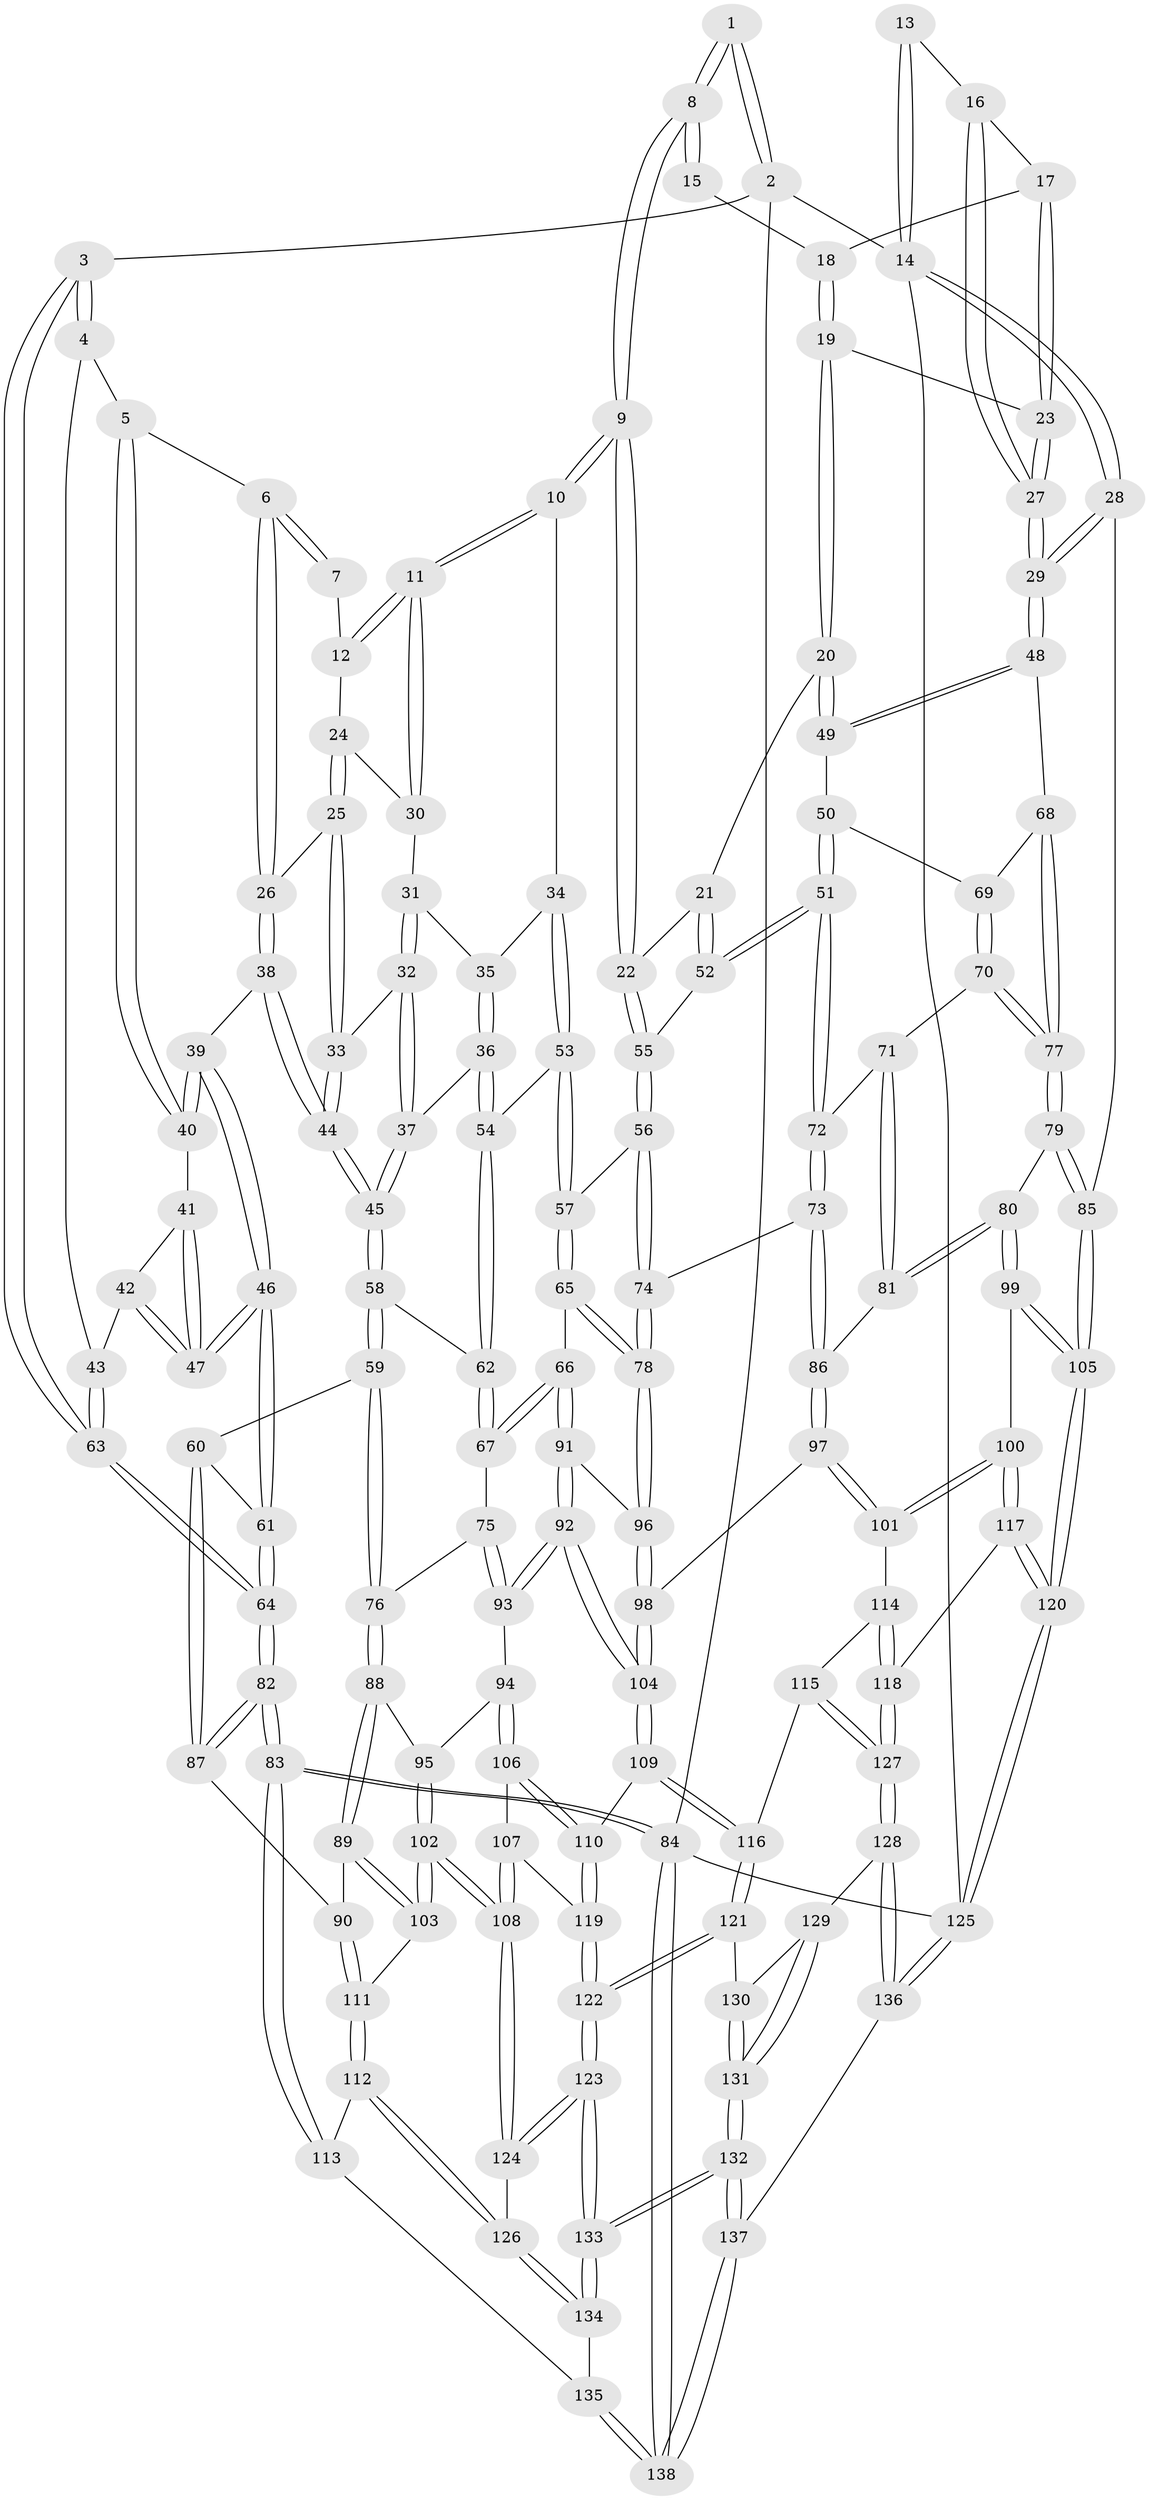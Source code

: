 // coarse degree distribution, {4: 0.5060240963855421, 7: 0.012048192771084338, 5: 0.2891566265060241, 2: 0.012048192771084338, 6: 0.0963855421686747, 3: 0.08433734939759036}
// Generated by graph-tools (version 1.1) at 2025/42/03/06/25 10:42:31]
// undirected, 138 vertices, 342 edges
graph export_dot {
graph [start="1"]
  node [color=gray90,style=filled];
  1 [pos="+0.35284787273969803+0"];
  2 [pos="+0+0"];
  3 [pos="+0+0"];
  4 [pos="+0.040801321967678016+0.04207344394669106"];
  5 [pos="+0.07090623844393859+0.06444658971242138"];
  6 [pos="+0.2163862150836851+0.11562959628868728"];
  7 [pos="+0.32092801828047035+0.03022239663276741"];
  8 [pos="+0.6499477921667404+0"];
  9 [pos="+0.5858308534197254+0.10214909397068585"];
  10 [pos="+0.515987570292868+0.1301611897962149"];
  11 [pos="+0.49186949311437167+0.12572960981701017"];
  12 [pos="+0.3953767457123293+0.09449792727784564"];
  13 [pos="+1+0"];
  14 [pos="+1+0"];
  15 [pos="+0.6968797841358642+0"];
  16 [pos="+0.9564828600254821+0.09511716493282847"];
  17 [pos="+0.8859653126493434+0.07085144528364058"];
  18 [pos="+0.8478687911792167+0.049746428653983474"];
  19 [pos="+0.8134698577439409+0.19258938440332954"];
  20 [pos="+0.807782828400617+0.19591944119122356"];
  21 [pos="+0.7647367995305983+0.18719847714139762"];
  22 [pos="+0.5936580125079566+0.11480305081594996"];
  23 [pos="+0.8832934966097505+0.19371335055952804"];
  24 [pos="+0.3066680713810701+0.15523987311692372"];
  25 [pos="+0.26669654717357716+0.173063528889563"];
  26 [pos="+0.2514774723933988+0.16547978691052928"];
  27 [pos="+1+0.2323750941185268"];
  28 [pos="+1+0.2597977002452187"];
  29 [pos="+1+0.25978609749300546"];
  30 [pos="+0.3783861101069282+0.16445121611163363"];
  31 [pos="+0.33783352677574247+0.200995688564528"];
  32 [pos="+0.28882558094579447+0.19599442431694547"];
  33 [pos="+0.2724133106185666+0.1796678236402747"];
  34 [pos="+0.47815247063296445+0.18083896470657906"];
  35 [pos="+0.3565875034324508+0.20898120315461433"];
  36 [pos="+0.38773500841453323+0.2950622388628303"];
  37 [pos="+0.3166325916083802+0.27788272198455377"];
  38 [pos="+0.20306218355637676+0.25582326792900784"];
  39 [pos="+0.187980355283345+0.2636969668111703"];
  40 [pos="+0.11446747652117176+0.21553846990328626"];
  41 [pos="+0.11329713115829762+0.22001913599214376"];
  42 [pos="+0.03566243323527755+0.310226869855027"];
  43 [pos="+0.0327644656793992+0.30919797161870805"];
  44 [pos="+0.25176789056993987+0.2969297096475705"];
  45 [pos="+0.2704543834364712+0.3192999060935962"];
  46 [pos="+0.13368194264267738+0.3796454866184549"];
  47 [pos="+0.12142582247795365+0.3665525307696181"];
  48 [pos="+1+0.26457699728054906"];
  49 [pos="+0.8174351478244345+0.2982690833379738"];
  50 [pos="+0.8004603078827903+0.3320891629554417"];
  51 [pos="+0.7275759285908736+0.360757038008768"];
  52 [pos="+0.7112832868355661+0.35326509254678135"];
  53 [pos="+0.41758376556426297+0.3018111830119144"];
  54 [pos="+0.40962986088174014+0.30570802438114875"];
  55 [pos="+0.6225067893838758+0.3288356458497761"];
  56 [pos="+0.5904290628774971+0.3635857907202188"];
  57 [pos="+0.5639965168896126+0.37700762050010406"];
  58 [pos="+0.2545517093282811+0.3798637674331985"];
  59 [pos="+0.21779509740050362+0.41101590331434246"];
  60 [pos="+0.15108014859437796+0.41706491211121915"];
  61 [pos="+0.14401980392599809+0.40646458602338803"];
  62 [pos="+0.38078045622761125+0.3819176421545118"];
  63 [pos="+0+0.35057170449734676"];
  64 [pos="+0+0.4041372750645873"];
  65 [pos="+0.4987708996203679+0.47408703638601196"];
  66 [pos="+0.47014917459888655+0.4956640550832723"];
  67 [pos="+0.42112334321526945+0.48890461232248933"];
  68 [pos="+0.9843854444372451+0.3709060756654467"];
  69 [pos="+0.8071797850451795+0.3375760638281845"];
  70 [pos="+0.8729724762100388+0.43911941349191286"];
  71 [pos="+0.8517269336128456+0.44829706615559517"];
  72 [pos="+0.7498858289644564+0.45389259980660385"];
  73 [pos="+0.7312082143095926+0.511703064713583"];
  74 [pos="+0.6741918820650676+0.5362357957297138"];
  75 [pos="+0.4133212633662202+0.49347222506523636"];
  76 [pos="+0.322558593747257+0.5171378459006561"];
  77 [pos="+0.9186498118061716+0.44586275320270424"];
  78 [pos="+0.6688745232288098+0.5423961108913208"];
  79 [pos="+0.9322543903092765+0.5468593069063068"];
  80 [pos="+0.8799209308332727+0.6030957294618104"];
  81 [pos="+0.811486638753102+0.5619979628972006"];
  82 [pos="+0+0.5191971925355668"];
  83 [pos="+0+0.773349118719512"];
  84 [pos="+0+1"];
  85 [pos="+1+0.5808347100556994"];
  86 [pos="+0.7987883799362904+0.5583662292314355"];
  87 [pos="+0.12495011685423302+0.4836687062142094"];
  88 [pos="+0.2725198858179092+0.604706896594856"];
  89 [pos="+0.23507108663938528+0.6199652588056038"];
  90 [pos="+0.1467147067183046+0.6064765735792811"];
  91 [pos="+0.47835094234002457+0.5161839397793639"];
  92 [pos="+0.49642457799844486+0.6405632842076587"];
  93 [pos="+0.3869941162278685+0.6470037287666585"];
  94 [pos="+0.372280105342337+0.6568440594073532"];
  95 [pos="+0.33073696178573775+0.6389853351171834"];
  96 [pos="+0.6465417202660557+0.6057037287990517"];
  97 [pos="+0.7202507195594496+0.6681161465223208"];
  98 [pos="+0.6458231651940131+0.6139422028828737"];
  99 [pos="+0.8800310673609282+0.6111520945573944"];
  100 [pos="+0.8286603581777311+0.7223092582479894"];
  101 [pos="+0.7440256010025097+0.7014538106030125"];
  102 [pos="+0.28513315133908435+0.7928891087796558"];
  103 [pos="+0.27251117547451137+0.7720641180586495"];
  104 [pos="+0.5455607978637534+0.6995723019162536"];
  105 [pos="+1+0.9006763449722103"];
  106 [pos="+0.3736527051025914+0.6718205449674647"];
  107 [pos="+0.37433892865388463+0.7388189276989988"];
  108 [pos="+0.28605096849166206+0.7946840897153109"];
  109 [pos="+0.5440180746439599+0.7157262233874632"];
  110 [pos="+0.5228379932922863+0.7256475552528904"];
  111 [pos="+0.06600614888545485+0.6911774444649869"];
  112 [pos="+0+0.7434239632437897"];
  113 [pos="+0+0.74849721128985"];
  114 [pos="+0.7023936454670804+0.7446146183333391"];
  115 [pos="+0.6357899128730518+0.7887991417726479"];
  116 [pos="+0.5961600585010571+0.7938166730873069"];
  117 [pos="+0.8592665385028361+0.7921343639259415"];
  118 [pos="+0.7779360698500656+0.8723867970154405"];
  119 [pos="+0.44927013440435926+0.7644020245394963"];
  120 [pos="+1+0.9526975779962017"];
  121 [pos="+0.589929411292889+0.8249568194362676"];
  122 [pos="+0.43166474065764177+0.8704593788986589"];
  123 [pos="+0.4238195443980776+0.8831058521527775"];
  124 [pos="+0.2825496490785362+0.8130843016025268"];
  125 [pos="+1+1"];
  126 [pos="+0.2493636787360538+0.8504244048194423"];
  127 [pos="+0.7765494200521543+0.8741339581041309"];
  128 [pos="+0.7558204659031906+0.9467941749576595"];
  129 [pos="+0.6667248915554379+0.913286446705446"];
  130 [pos="+0.5903141533475142+0.8283097221208071"];
  131 [pos="+0.5074959928776857+1"];
  132 [pos="+0.46247896978690983+1"];
  133 [pos="+0.45009169504228874+1"];
  134 [pos="+0.244982085312678+0.872677320025563"];
  135 [pos="+0.17113270399786676+0.9710612986742114"];
  136 [pos="+0.8316053751041775+1"];
  137 [pos="+0.46313633500724344+1"];
  138 [pos="+0.10792001112412516+1"];
  1 -- 2;
  1 -- 2;
  1 -- 8;
  1 -- 8;
  2 -- 3;
  2 -- 14;
  2 -- 84;
  3 -- 4;
  3 -- 4;
  3 -- 63;
  3 -- 63;
  4 -- 5;
  4 -- 43;
  5 -- 6;
  5 -- 40;
  5 -- 40;
  6 -- 7;
  6 -- 7;
  6 -- 26;
  6 -- 26;
  7 -- 12;
  8 -- 9;
  8 -- 9;
  8 -- 15;
  8 -- 15;
  9 -- 10;
  9 -- 10;
  9 -- 22;
  9 -- 22;
  10 -- 11;
  10 -- 11;
  10 -- 34;
  11 -- 12;
  11 -- 12;
  11 -- 30;
  11 -- 30;
  12 -- 24;
  13 -- 14;
  13 -- 14;
  13 -- 16;
  14 -- 28;
  14 -- 28;
  14 -- 125;
  15 -- 18;
  16 -- 17;
  16 -- 27;
  16 -- 27;
  17 -- 18;
  17 -- 23;
  17 -- 23;
  18 -- 19;
  18 -- 19;
  19 -- 20;
  19 -- 20;
  19 -- 23;
  20 -- 21;
  20 -- 49;
  20 -- 49;
  21 -- 22;
  21 -- 52;
  21 -- 52;
  22 -- 55;
  22 -- 55;
  23 -- 27;
  23 -- 27;
  24 -- 25;
  24 -- 25;
  24 -- 30;
  25 -- 26;
  25 -- 33;
  25 -- 33;
  26 -- 38;
  26 -- 38;
  27 -- 29;
  27 -- 29;
  28 -- 29;
  28 -- 29;
  28 -- 85;
  29 -- 48;
  29 -- 48;
  30 -- 31;
  31 -- 32;
  31 -- 32;
  31 -- 35;
  32 -- 33;
  32 -- 37;
  32 -- 37;
  33 -- 44;
  33 -- 44;
  34 -- 35;
  34 -- 53;
  34 -- 53;
  35 -- 36;
  35 -- 36;
  36 -- 37;
  36 -- 54;
  36 -- 54;
  37 -- 45;
  37 -- 45;
  38 -- 39;
  38 -- 44;
  38 -- 44;
  39 -- 40;
  39 -- 40;
  39 -- 46;
  39 -- 46;
  40 -- 41;
  41 -- 42;
  41 -- 47;
  41 -- 47;
  42 -- 43;
  42 -- 47;
  42 -- 47;
  43 -- 63;
  43 -- 63;
  44 -- 45;
  44 -- 45;
  45 -- 58;
  45 -- 58;
  46 -- 47;
  46 -- 47;
  46 -- 61;
  46 -- 61;
  48 -- 49;
  48 -- 49;
  48 -- 68;
  49 -- 50;
  50 -- 51;
  50 -- 51;
  50 -- 69;
  51 -- 52;
  51 -- 52;
  51 -- 72;
  51 -- 72;
  52 -- 55;
  53 -- 54;
  53 -- 57;
  53 -- 57;
  54 -- 62;
  54 -- 62;
  55 -- 56;
  55 -- 56;
  56 -- 57;
  56 -- 74;
  56 -- 74;
  57 -- 65;
  57 -- 65;
  58 -- 59;
  58 -- 59;
  58 -- 62;
  59 -- 60;
  59 -- 76;
  59 -- 76;
  60 -- 61;
  60 -- 87;
  60 -- 87;
  61 -- 64;
  61 -- 64;
  62 -- 67;
  62 -- 67;
  63 -- 64;
  63 -- 64;
  64 -- 82;
  64 -- 82;
  65 -- 66;
  65 -- 78;
  65 -- 78;
  66 -- 67;
  66 -- 67;
  66 -- 91;
  66 -- 91;
  67 -- 75;
  68 -- 69;
  68 -- 77;
  68 -- 77;
  69 -- 70;
  69 -- 70;
  70 -- 71;
  70 -- 77;
  70 -- 77;
  71 -- 72;
  71 -- 81;
  71 -- 81;
  72 -- 73;
  72 -- 73;
  73 -- 74;
  73 -- 86;
  73 -- 86;
  74 -- 78;
  74 -- 78;
  75 -- 76;
  75 -- 93;
  75 -- 93;
  76 -- 88;
  76 -- 88;
  77 -- 79;
  77 -- 79;
  78 -- 96;
  78 -- 96;
  79 -- 80;
  79 -- 85;
  79 -- 85;
  80 -- 81;
  80 -- 81;
  80 -- 99;
  80 -- 99;
  81 -- 86;
  82 -- 83;
  82 -- 83;
  82 -- 87;
  82 -- 87;
  83 -- 84;
  83 -- 84;
  83 -- 113;
  83 -- 113;
  84 -- 138;
  84 -- 138;
  84 -- 125;
  85 -- 105;
  85 -- 105;
  86 -- 97;
  86 -- 97;
  87 -- 90;
  88 -- 89;
  88 -- 89;
  88 -- 95;
  89 -- 90;
  89 -- 103;
  89 -- 103;
  90 -- 111;
  90 -- 111;
  91 -- 92;
  91 -- 92;
  91 -- 96;
  92 -- 93;
  92 -- 93;
  92 -- 104;
  92 -- 104;
  93 -- 94;
  94 -- 95;
  94 -- 106;
  94 -- 106;
  95 -- 102;
  95 -- 102;
  96 -- 98;
  96 -- 98;
  97 -- 98;
  97 -- 101;
  97 -- 101;
  98 -- 104;
  98 -- 104;
  99 -- 100;
  99 -- 105;
  99 -- 105;
  100 -- 101;
  100 -- 101;
  100 -- 117;
  100 -- 117;
  101 -- 114;
  102 -- 103;
  102 -- 103;
  102 -- 108;
  102 -- 108;
  103 -- 111;
  104 -- 109;
  104 -- 109;
  105 -- 120;
  105 -- 120;
  106 -- 107;
  106 -- 110;
  106 -- 110;
  107 -- 108;
  107 -- 108;
  107 -- 119;
  108 -- 124;
  108 -- 124;
  109 -- 110;
  109 -- 116;
  109 -- 116;
  110 -- 119;
  110 -- 119;
  111 -- 112;
  111 -- 112;
  112 -- 113;
  112 -- 126;
  112 -- 126;
  113 -- 135;
  114 -- 115;
  114 -- 118;
  114 -- 118;
  115 -- 116;
  115 -- 127;
  115 -- 127;
  116 -- 121;
  116 -- 121;
  117 -- 118;
  117 -- 120;
  117 -- 120;
  118 -- 127;
  118 -- 127;
  119 -- 122;
  119 -- 122;
  120 -- 125;
  120 -- 125;
  121 -- 122;
  121 -- 122;
  121 -- 130;
  122 -- 123;
  122 -- 123;
  123 -- 124;
  123 -- 124;
  123 -- 133;
  123 -- 133;
  124 -- 126;
  125 -- 136;
  125 -- 136;
  126 -- 134;
  126 -- 134;
  127 -- 128;
  127 -- 128;
  128 -- 129;
  128 -- 136;
  128 -- 136;
  129 -- 130;
  129 -- 131;
  129 -- 131;
  130 -- 131;
  130 -- 131;
  131 -- 132;
  131 -- 132;
  132 -- 133;
  132 -- 133;
  132 -- 137;
  132 -- 137;
  133 -- 134;
  133 -- 134;
  134 -- 135;
  135 -- 138;
  135 -- 138;
  136 -- 137;
  137 -- 138;
  137 -- 138;
}
